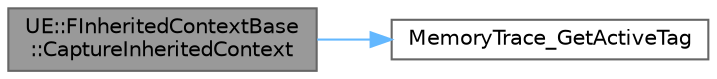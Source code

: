 digraph "UE::FInheritedContextBase::CaptureInheritedContext"
{
 // INTERACTIVE_SVG=YES
 // LATEX_PDF_SIZE
  bgcolor="transparent";
  edge [fontname=Helvetica,fontsize=10,labelfontname=Helvetica,labelfontsize=10];
  node [fontname=Helvetica,fontsize=10,shape=box,height=0.2,width=0.4];
  rankdir="LR";
  Node1 [id="Node000001",label="UE::FInheritedContextBase\l::CaptureInheritedContext",height=0.2,width=0.4,color="gray40", fillcolor="grey60", style="filled", fontcolor="black",tooltip=" "];
  Node1 -> Node2 [id="edge1_Node000001_Node000002",color="steelblue1",style="solid",tooltip=" "];
  Node2 [id="Node000002",label="MemoryTrace_GetActiveTag",height=0.2,width=0.4,color="grey40", fillcolor="white", style="filled",URL="$de/d56/TagTrace_8h.html#a9c79ad2c1bed03e803909fd138efad8e",tooltip=" "];
}
